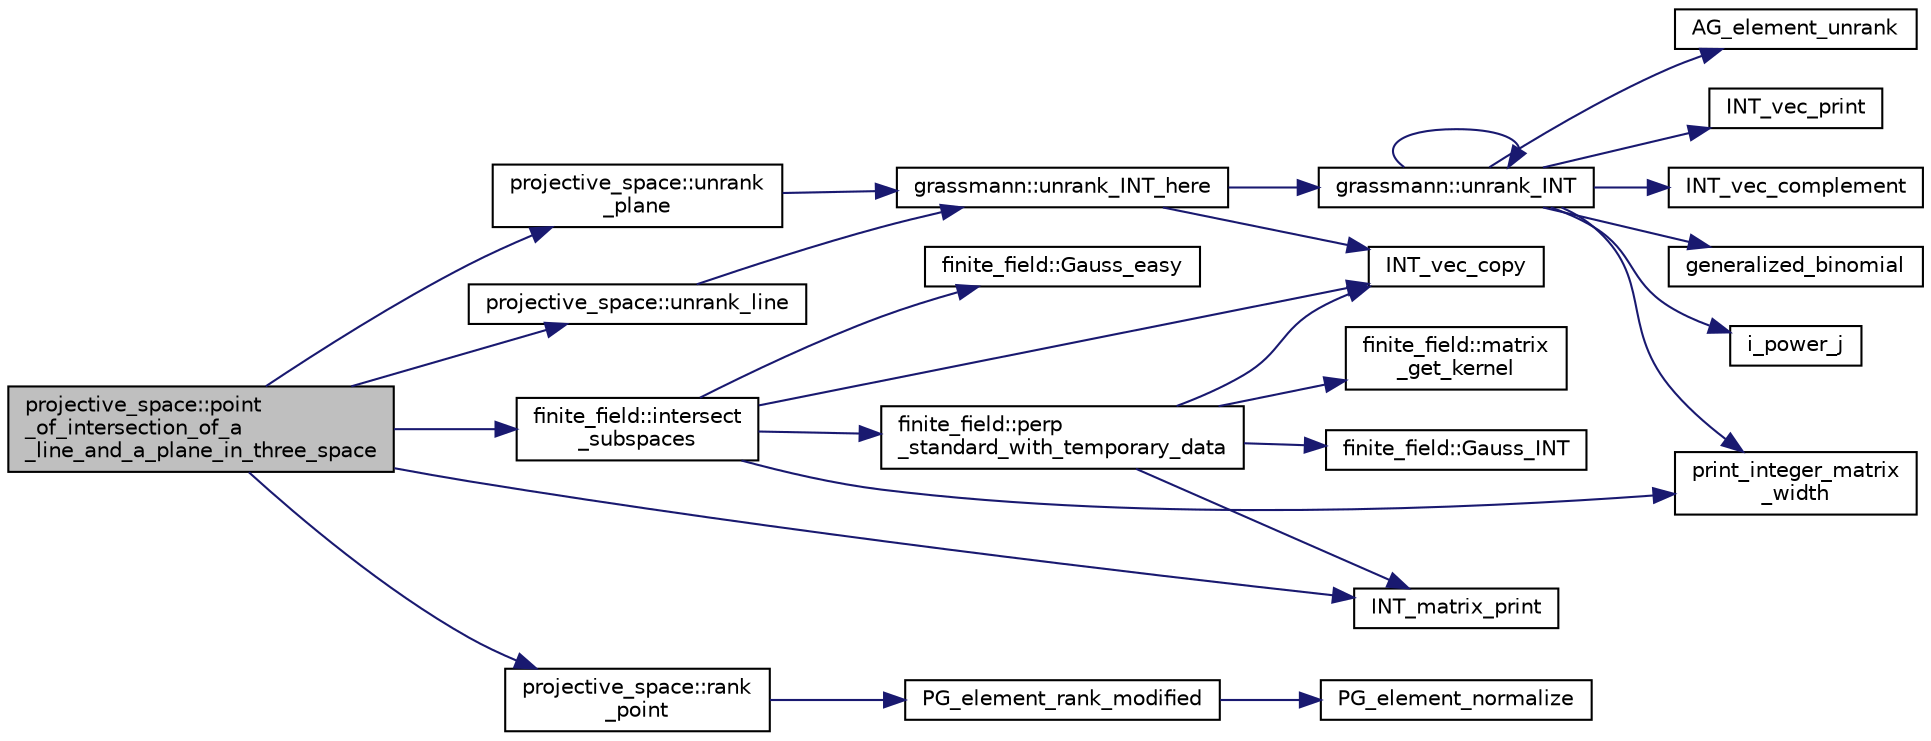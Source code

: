 digraph "projective_space::point_of_intersection_of_a_line_and_a_plane_in_three_space"
{
  edge [fontname="Helvetica",fontsize="10",labelfontname="Helvetica",labelfontsize="10"];
  node [fontname="Helvetica",fontsize="10",shape=record];
  rankdir="LR";
  Node2900 [label="projective_space::point\l_of_intersection_of_a\l_line_and_a_plane_in_three_space",height=0.2,width=0.4,color="black", fillcolor="grey75", style="filled", fontcolor="black"];
  Node2900 -> Node2901 [color="midnightblue",fontsize="10",style="solid",fontname="Helvetica"];
  Node2901 [label="projective_space::unrank_line",height=0.2,width=0.4,color="black", fillcolor="white", style="filled",URL="$d2/d17/classprojective__space.html#abdc61b40bc8adc18628e1d3a1755dcae"];
  Node2901 -> Node2902 [color="midnightblue",fontsize="10",style="solid",fontname="Helvetica"];
  Node2902 [label="grassmann::unrank_INT_here",height=0.2,width=0.4,color="black", fillcolor="white", style="filled",URL="$df/d02/classgrassmann.html#aa51bb30ed0feb7ad87d500b76e0b3cbe"];
  Node2902 -> Node2903 [color="midnightblue",fontsize="10",style="solid",fontname="Helvetica"];
  Node2903 [label="grassmann::unrank_INT",height=0.2,width=0.4,color="black", fillcolor="white", style="filled",URL="$df/d02/classgrassmann.html#a32079405b95a6da2ba1420567d762d64"];
  Node2903 -> Node2904 [color="midnightblue",fontsize="10",style="solid",fontname="Helvetica"];
  Node2904 [label="generalized_binomial",height=0.2,width=0.4,color="black", fillcolor="white", style="filled",URL="$d2/d7c/combinatorics_8_c.html#a24762dc22e45175d18ec1ec1d2556ae8"];
  Node2903 -> Node2905 [color="midnightblue",fontsize="10",style="solid",fontname="Helvetica"];
  Node2905 [label="i_power_j",height=0.2,width=0.4,color="black", fillcolor="white", style="filled",URL="$de/dc5/algebra__and__number__theory_8h.html#a39b321523e8957d701618bb5cac542b5"];
  Node2903 -> Node2906 [color="midnightblue",fontsize="10",style="solid",fontname="Helvetica"];
  Node2906 [label="AG_element_unrank",height=0.2,width=0.4,color="black", fillcolor="white", style="filled",URL="$d4/d67/geometry_8h.html#a4a33b86c87b2879b97cfa1327abe2885"];
  Node2903 -> Node2907 [color="midnightblue",fontsize="10",style="solid",fontname="Helvetica"];
  Node2907 [label="INT_vec_print",height=0.2,width=0.4,color="black", fillcolor="white", style="filled",URL="$df/dbf/sajeeb_8_c.html#a79a5901af0b47dd0d694109543c027fe"];
  Node2903 -> Node2903 [color="midnightblue",fontsize="10",style="solid",fontname="Helvetica"];
  Node2903 -> Node2908 [color="midnightblue",fontsize="10",style="solid",fontname="Helvetica"];
  Node2908 [label="INT_vec_complement",height=0.2,width=0.4,color="black", fillcolor="white", style="filled",URL="$d5/db4/io__and__os_8h.html#a2a0a724647575fcd3090c763985eb81a"];
  Node2903 -> Node2909 [color="midnightblue",fontsize="10",style="solid",fontname="Helvetica"];
  Node2909 [label="print_integer_matrix\l_width",height=0.2,width=0.4,color="black", fillcolor="white", style="filled",URL="$d5/db4/io__and__os_8h.html#aa78f3e73fc2179251bd15adbcc31573f"];
  Node2902 -> Node2910 [color="midnightblue",fontsize="10",style="solid",fontname="Helvetica"];
  Node2910 [label="INT_vec_copy",height=0.2,width=0.4,color="black", fillcolor="white", style="filled",URL="$df/dbf/sajeeb_8_c.html#ac2d875e27e009af6ec04d17254d11075"];
  Node2900 -> Node2911 [color="midnightblue",fontsize="10",style="solid",fontname="Helvetica"];
  Node2911 [label="INT_matrix_print",height=0.2,width=0.4,color="black", fillcolor="white", style="filled",URL="$d5/db4/io__and__os_8h.html#afd4180a24bef3a2b584668a4eaf607ff"];
  Node2900 -> Node2912 [color="midnightblue",fontsize="10",style="solid",fontname="Helvetica"];
  Node2912 [label="projective_space::unrank\l_plane",height=0.2,width=0.4,color="black", fillcolor="white", style="filled",URL="$d2/d17/classprojective__space.html#ad88f7ed5193abc598e2436b4bca8c7e3"];
  Node2912 -> Node2902 [color="midnightblue",fontsize="10",style="solid",fontname="Helvetica"];
  Node2900 -> Node2913 [color="midnightblue",fontsize="10",style="solid",fontname="Helvetica"];
  Node2913 [label="finite_field::intersect\l_subspaces",height=0.2,width=0.4,color="black", fillcolor="white", style="filled",URL="$df/d5a/classfinite__field.html#af887ed38de1b121a4260e828d069aa3e"];
  Node2913 -> Node2910 [color="midnightblue",fontsize="10",style="solid",fontname="Helvetica"];
  Node2913 -> Node2909 [color="midnightblue",fontsize="10",style="solid",fontname="Helvetica"];
  Node2913 -> Node2914 [color="midnightblue",fontsize="10",style="solid",fontname="Helvetica"];
  Node2914 [label="finite_field::perp\l_standard_with_temporary_data",height=0.2,width=0.4,color="black", fillcolor="white", style="filled",URL="$df/d5a/classfinite__field.html#aae3cca9b5f19ae969a9c5349d14f41c0"];
  Node2914 -> Node2910 [color="midnightblue",fontsize="10",style="solid",fontname="Helvetica"];
  Node2914 -> Node2911 [color="midnightblue",fontsize="10",style="solid",fontname="Helvetica"];
  Node2914 -> Node2915 [color="midnightblue",fontsize="10",style="solid",fontname="Helvetica"];
  Node2915 [label="finite_field::Gauss_INT",height=0.2,width=0.4,color="black", fillcolor="white", style="filled",URL="$df/d5a/classfinite__field.html#adb676d2e80341b53751326e3a58beb11"];
  Node2914 -> Node2916 [color="midnightblue",fontsize="10",style="solid",fontname="Helvetica"];
  Node2916 [label="finite_field::matrix\l_get_kernel",height=0.2,width=0.4,color="black", fillcolor="white", style="filled",URL="$df/d5a/classfinite__field.html#ac45780a927cee936df13d04d30d2d248"];
  Node2913 -> Node2917 [color="midnightblue",fontsize="10",style="solid",fontname="Helvetica"];
  Node2917 [label="finite_field::Gauss_easy",height=0.2,width=0.4,color="black", fillcolor="white", style="filled",URL="$df/d5a/classfinite__field.html#a32761bf6c4a41f24b7193352127db8e7"];
  Node2900 -> Node2918 [color="midnightblue",fontsize="10",style="solid",fontname="Helvetica"];
  Node2918 [label="projective_space::rank\l_point",height=0.2,width=0.4,color="black", fillcolor="white", style="filled",URL="$d2/d17/classprojective__space.html#ae99e357b4a0ada3d5dcd07e13e65326a"];
  Node2918 -> Node2919 [color="midnightblue",fontsize="10",style="solid",fontname="Helvetica"];
  Node2919 [label="PG_element_rank_modified",height=0.2,width=0.4,color="black", fillcolor="white", style="filled",URL="$d4/d67/geometry_8h.html#a9cd1a8bf5b88a038e33862f6c2c3dd36"];
  Node2919 -> Node2920 [color="midnightblue",fontsize="10",style="solid",fontname="Helvetica"];
  Node2920 [label="PG_element_normalize",height=0.2,width=0.4,color="black", fillcolor="white", style="filled",URL="$df/de4/projective_8_c.html#a5a4c3c1158bad6bab0d786c616bd0996"];
}
